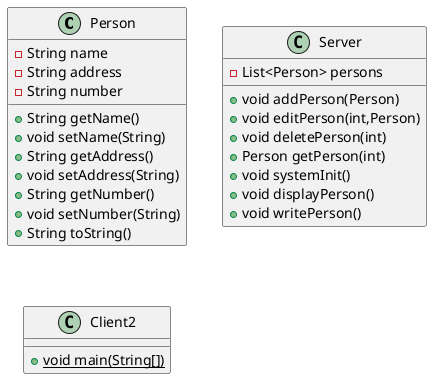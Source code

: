 @startuml
class Person {
- String name
- String address
- String number
+ String getName()
+ void setName(String)
+ String getAddress()
+ void setAddress(String)
+ String getNumber()
+ void setNumber(String)
+ String toString()
}


class Server {
- List<Person> persons
+ void addPerson(Person)
+ void editPerson(int,Person)
+ void deletePerson(int)
+ Person getPerson(int)
+ void systemInit()
+ void displayPerson()
+ void writePerson()
}


class Client2 {
+ {static} void main(String[])
}

@enduml